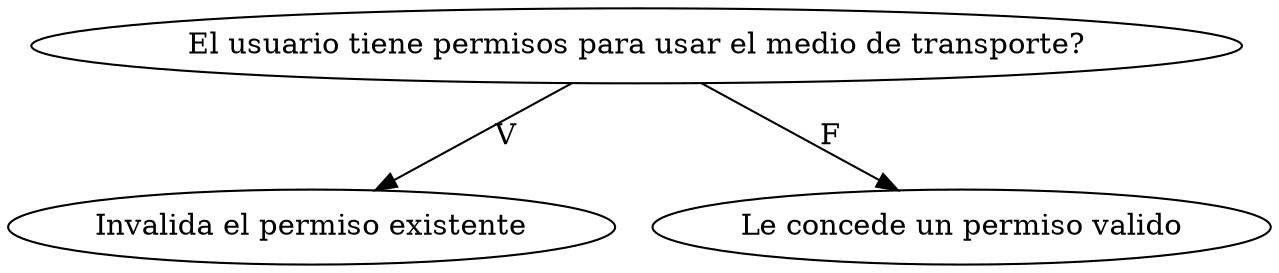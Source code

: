 digraph NuevoPermite {
"El usuario tiene permisos para usar el medio de transporte?" -> "Invalida el permiso existente" [label = "V"];
"El usuario tiene permisos para usar el medio de transporte?" -> "Le concede un permiso valido" [label = "F"];
}
